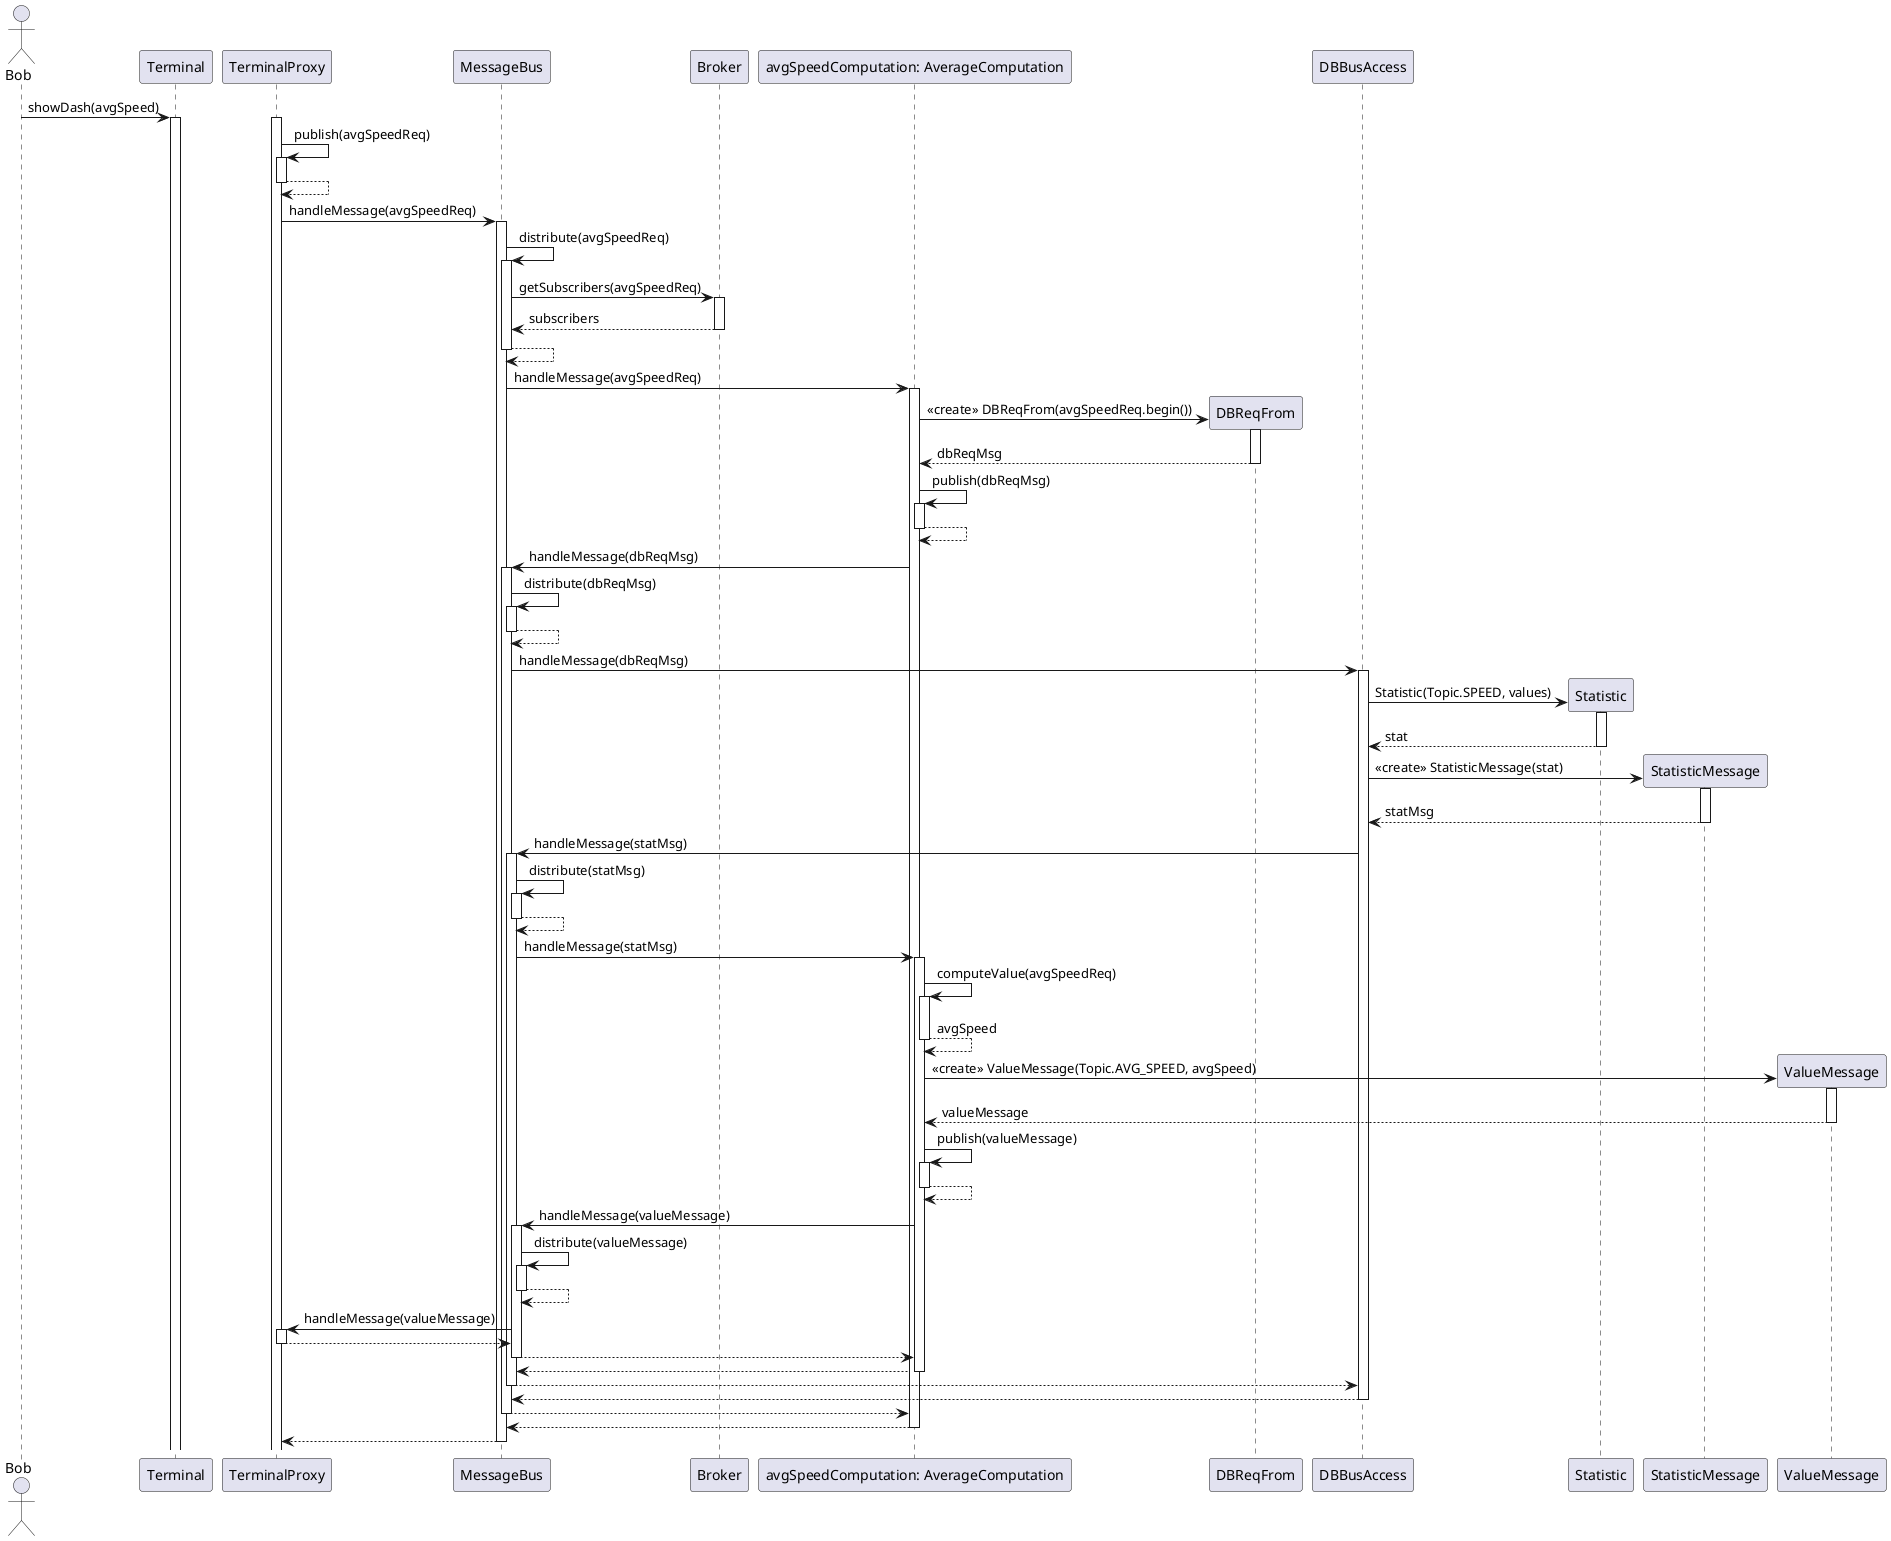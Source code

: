 @startuml

actor Bob

participant Terminal

participant TerminalProxy

participant MessageBus

participant Broker

participant "avgSpeedComputation: AverageComputation" as AVGSCALC

participant DBReqFrom

participant DBBusAccess

Bob -> Terminal: showDash(avgSpeed)
activate Terminal

activate TerminalProxy
TerminalProxy -> TerminalProxy: publish(avgSpeedReq)
activate TerminalProxy

TerminalProxy --> TerminalProxy:
deactivate TerminalProxy

TerminalProxy -> MessageBus: handleMessage(avgSpeedReq)
activate MessageBus

MessageBus -> MessageBus: distribute(avgSpeedReq)
activate MessageBus

MessageBus -> Broker: getSubscribers(avgSpeedReq)
activate Broker

Broker --> MessageBus: subscribers
deactivate Broker

MessageBus --> MessageBus:
deactivate MessageBus

MessageBus -> AVGSCALC: handleMessage(avgSpeedReq)
activate AVGSCALC

create DBReqFrom

AVGSCALC -> DBReqFrom: <<create>> DBReqFrom(avgSpeedReq.begin())
activate DBReqFrom
DBReqFrom --> AVGSCALC: dbReqMsg
deactivate DBReqFrom

AVGSCALC -> AVGSCALC: publish(dbReqMsg)
activate AVGSCALC
AVGSCALC --> AVGSCALC:
deactivate AVGSCALC

AVGSCALC -> MessageBus: handleMessage(dbReqMsg)
activate MessageBus
MessageBus -> MessageBus: distribute(dbReqMsg)
activate MessageBus
MessageBus --> MessageBus:
deactivate MessageBus
MessageBus -> DBBusAccess: handleMessage(dbReqMsg)
activate DBBusAccess

create Statistic

DBBusAccess -> Statistic: Statistic(Topic.SPEED, values)
activate Statistic
Statistic --> DBBusAccess: stat
deactivate Statistic

create StatisticMessage
DBBusAccess -> StatisticMessage: <<create>> StatisticMessage(stat)
activate StatisticMessage

StatisticMessage --> DBBusAccess: statMsg
deactivate StatisticMessage

DBBusAccess -> MessageBus: handleMessage(statMsg)
activate MessageBus

MessageBus -> MessageBus: distribute(statMsg)
activate MessageBus

MessageBus --> MessageBus:
deactivate MessageBus

MessageBus -> AVGSCALC: handleMessage(statMsg)
activate AVGSCALC


AVGSCALC -> AVGSCALC: computeValue(avgSpeedReq)
activate AVGSCALC
AVGSCALC --> AVGSCALC: avgSpeed
deactivate AVGSCALC

create ValueMessage

AVGSCALC -> ValueMessage: <<create>> ValueMessage(Topic.AVG_SPEED, avgSpeed)
activate ValueMessage
ValueMessage --> AVGSCALC: valueMessage
deactivate ValueMessage

AVGSCALC -> AVGSCALC: publish(valueMessage)
activate AVGSCALC
AVGSCALC --> AVGSCALC:
deactivate AVGSCALC

AVGSCALC -> MessageBus: handleMessage(valueMessage)
activate MessageBus

MessageBus -> MessageBus: distribute(valueMessage)
activate MessageBus
MessageBus --> MessageBus
deactivate MessageBus

MessageBus -> TerminalProxy: handleMessage(valueMessage)
activate TerminalProxy

TerminalProxy --> MessageBus:
deactivate TerminalProxy

MessageBus --> AVGSCALC:
deactivate MessageBus

AVGSCALC --> MessageBus
deactivate AVGSCALC

MessageBus --> DBBusAccess
deactivate MessageBus

DBBusAccess --> MessageBus
deactivate DBBusAccess

MessageBus --> AVGSCALC
deactivate MessageBus

AVGSCALC --> MessageBus
deactivate AVGSCALC

MessageBus --> TerminalProxy
deactivate MessageBus


@enduml